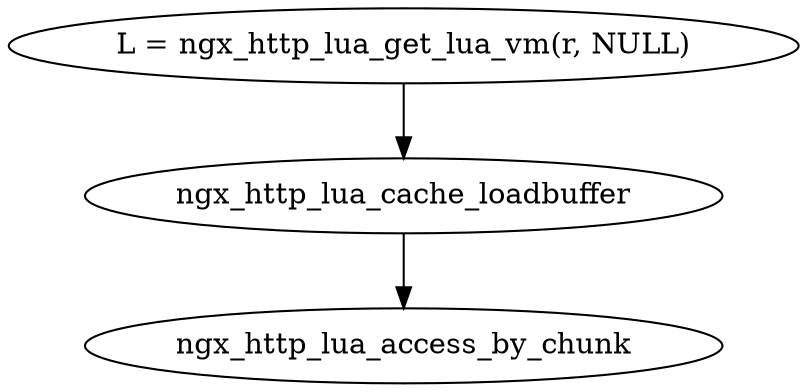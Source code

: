 digraph {
"L = ngx_http_lua_get_lua_vm(r, NULL)" -> "ngx_http_lua_cache_loadbuffer";
"ngx_http_lua_cache_loadbuffer"-> "ngx_http_lua_access_by_chunk";

subgraph {


}
}
